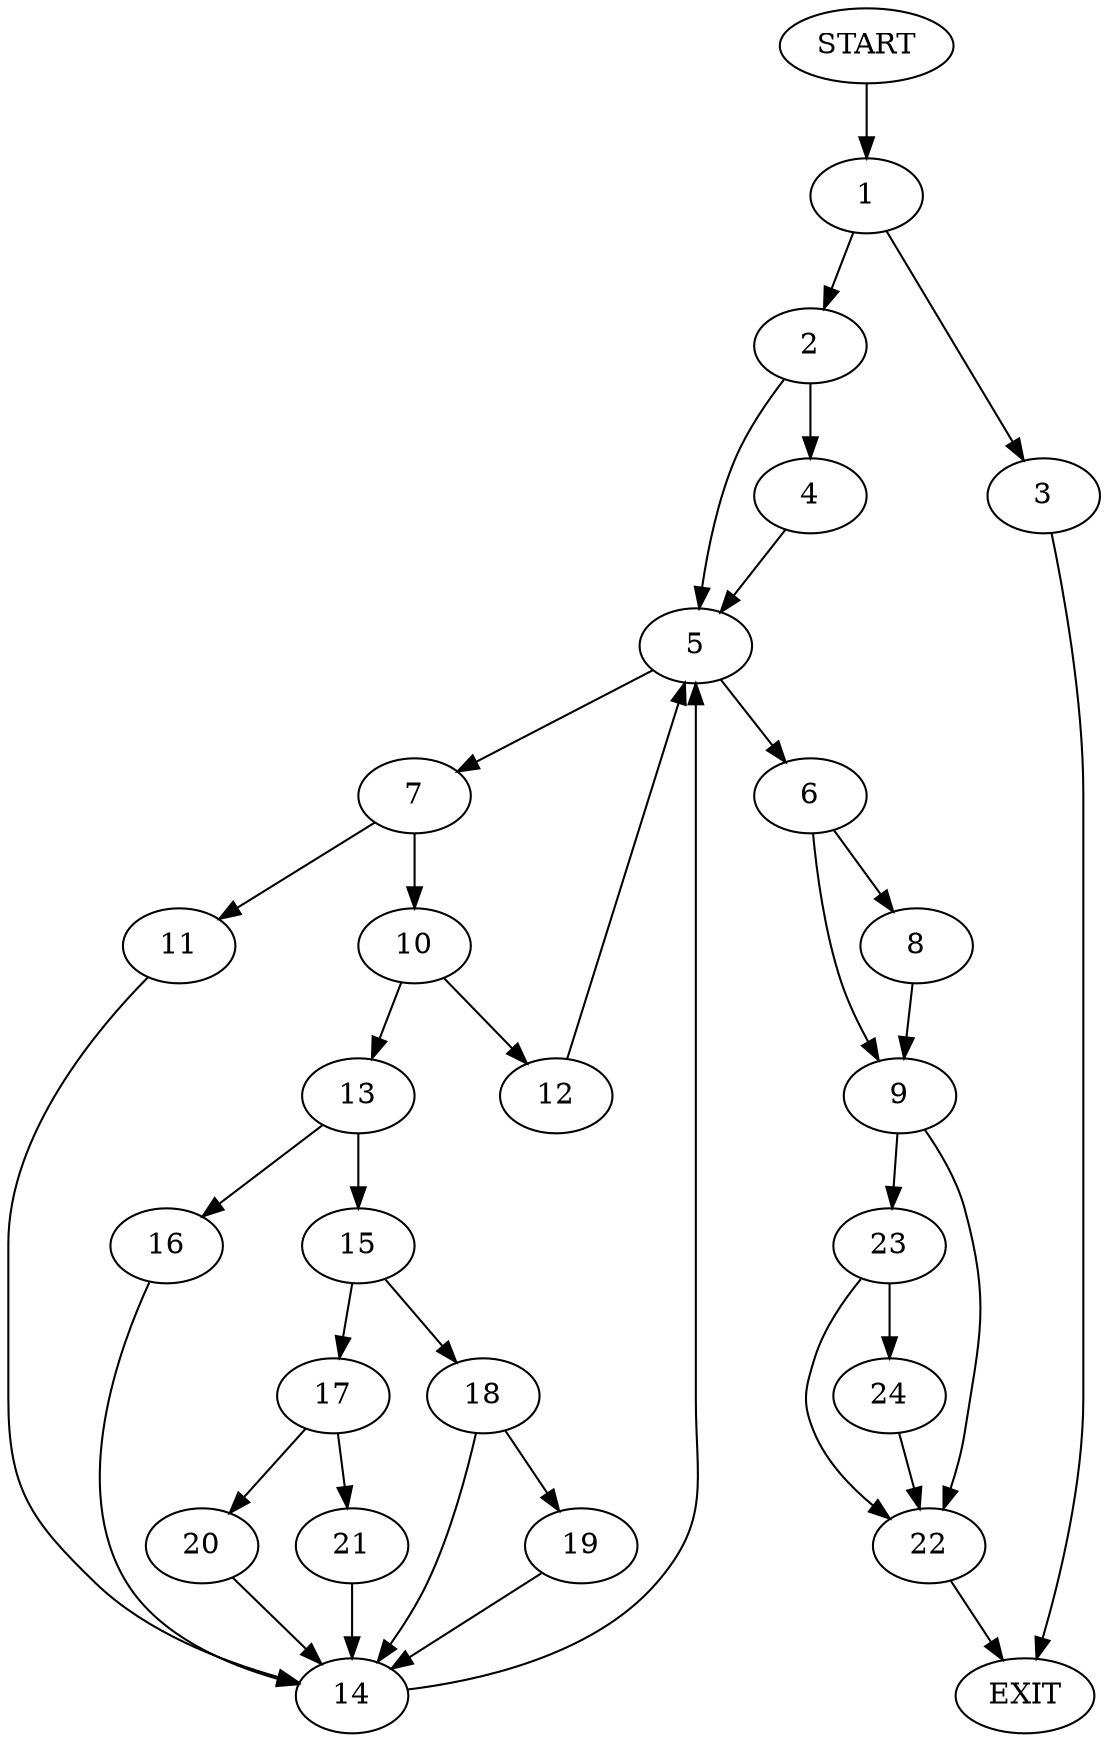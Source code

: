 digraph {
0 [label="START"]
25 [label="EXIT"]
0 -> 1
1 -> 2
1 -> 3
3 -> 25
2 -> 4
2 -> 5
4 -> 5
5 -> 6
5 -> 7
6 -> 8
6 -> 9
7 -> 10
7 -> 11
10 -> 12
10 -> 13
11 -> 14
14 -> 5
12 -> 5
13 -> 15
13 -> 16
16 -> 14
15 -> 17
15 -> 18
18 -> 14
18 -> 19
17 -> 20
17 -> 21
21 -> 14
20 -> 14
19 -> 14
8 -> 9
9 -> 22
9 -> 23
23 -> 22
23 -> 24
22 -> 25
24 -> 22
}
